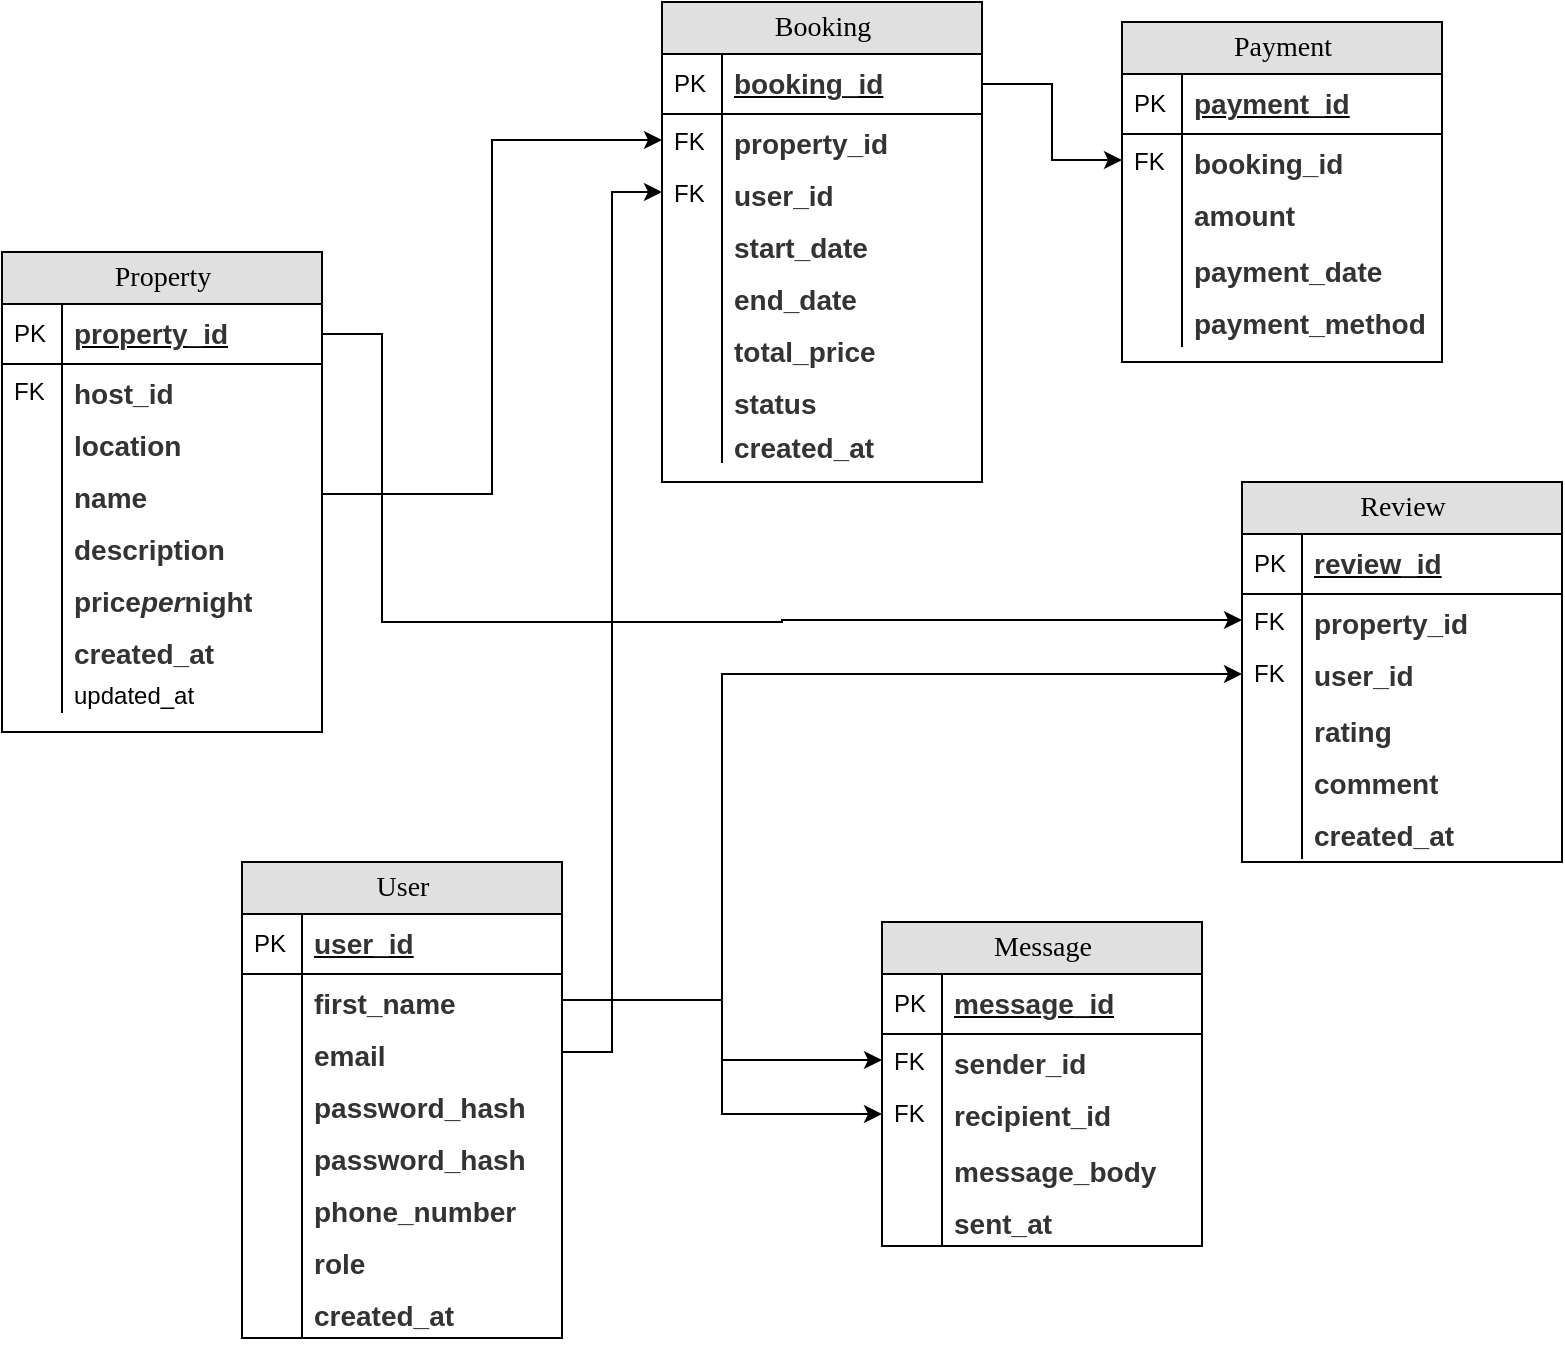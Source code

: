 <mxfile version="24.9.1">
  <diagram name="Page-1" id="e56a1550-8fbb-45ad-956c-1786394a9013">
    <mxGraphModel dx="1323" dy="743" grid="1" gridSize="10" guides="1" tooltips="1" connect="1" arrows="1" fold="1" page="1" pageScale="1" pageWidth="1100" pageHeight="850" background="none" math="0" shadow="0">
      <root>
        <mxCell id="0" />
        <mxCell id="1" parent="0" />
        <mxCell id="2e49270ec7c68f3f-19" value="Booking" style="swimlane;html=1;fontStyle=0;childLayout=stackLayout;horizontal=1;startSize=26;fillColor=#e0e0e0;horizontalStack=0;resizeParent=1;resizeLast=0;collapsible=1;marginBottom=0;swimlaneFillColor=#ffffff;align=center;rounded=0;shadow=0;comic=0;labelBackgroundColor=none;strokeWidth=1;fontFamily=Verdana;fontSize=14" parent="1" vertex="1">
          <mxGeometry x="370" y="60" width="160" height="240" as="geometry" />
        </mxCell>
        <mxCell id="2e49270ec7c68f3f-20" value="&lt;strong style=&quot;box-sizing: border-box; color: rgb(51, 51, 51); font-family: aktiv-grotesk, sans-serif; font-size: 14px; background-color: rgb(255, 255, 255);&quot;&gt;&lt;strong style=&quot;box-sizing: border-box;&quot;&gt;booking_id&lt;/strong&gt;&lt;/strong&gt;" style="shape=partialRectangle;top=0;left=0;right=0;bottom=1;html=1;align=left;verticalAlign=middle;fillColor=none;spacingLeft=34;spacingRight=4;whiteSpace=wrap;overflow=hidden;rotatable=0;points=[[0,0.5],[1,0.5]];portConstraint=eastwest;dropTarget=0;fontStyle=5;" parent="2e49270ec7c68f3f-19" vertex="1">
          <mxGeometry y="26" width="160" height="30" as="geometry" />
        </mxCell>
        <mxCell id="2e49270ec7c68f3f-21" value="PK" style="shape=partialRectangle;top=0;left=0;bottom=0;html=1;fillColor=none;align=left;verticalAlign=middle;spacingLeft=4;spacingRight=4;whiteSpace=wrap;overflow=hidden;rotatable=0;points=[];portConstraint=eastwest;part=1;" parent="2e49270ec7c68f3f-20" vertex="1" connectable="0">
          <mxGeometry width="30" height="30" as="geometry" />
        </mxCell>
        <mxCell id="2e49270ec7c68f3f-22" value="&lt;strong style=&quot;box-sizing: border-box; color: rgb(51, 51, 51); font-family: aktiv-grotesk, sans-serif; font-size: 14px; background-color: rgb(255, 255, 255);&quot;&gt;property_id&lt;/strong&gt;" style="shape=partialRectangle;top=0;left=0;right=0;bottom=0;html=1;align=left;verticalAlign=top;fillColor=none;spacingLeft=34;spacingRight=4;whiteSpace=wrap;overflow=hidden;rotatable=0;points=[[0,0.5],[1,0.5]];portConstraint=eastwest;dropTarget=0;" parent="2e49270ec7c68f3f-19" vertex="1">
          <mxGeometry y="56" width="160" height="26" as="geometry" />
        </mxCell>
        <mxCell id="2e49270ec7c68f3f-23" value="FK" style="shape=partialRectangle;top=0;left=0;bottom=0;html=1;fillColor=none;align=left;verticalAlign=top;spacingLeft=4;spacingRight=4;whiteSpace=wrap;overflow=hidden;rotatable=0;points=[];portConstraint=eastwest;part=1;" parent="2e49270ec7c68f3f-22" vertex="1" connectable="0">
          <mxGeometry width="30" height="26" as="geometry" />
        </mxCell>
        <mxCell id="PE3pDwN12HCGnhjZxR3--10" value="&lt;strong style=&quot;box-sizing: border-box; color: rgb(51, 51, 51); font-family: aktiv-grotesk, sans-serif; font-size: 14px; background-color: rgb(255, 255, 255);&quot;&gt;user_id&lt;/strong&gt;" style="shape=partialRectangle;top=0;left=0;right=0;bottom=0;html=1;align=left;verticalAlign=top;fillColor=none;spacingLeft=34;spacingRight=4;whiteSpace=wrap;overflow=hidden;rotatable=0;points=[[0,0.5],[1,0.5]];portConstraint=eastwest;dropTarget=0;" parent="2e49270ec7c68f3f-19" vertex="1">
          <mxGeometry y="82" width="160" height="26" as="geometry" />
        </mxCell>
        <mxCell id="PE3pDwN12HCGnhjZxR3--11" value="FK" style="shape=partialRectangle;top=0;left=0;bottom=0;html=1;fillColor=none;align=left;verticalAlign=top;spacingLeft=4;spacingRight=4;whiteSpace=wrap;overflow=hidden;rotatable=0;points=[];portConstraint=eastwest;part=1;" parent="PE3pDwN12HCGnhjZxR3--10" vertex="1" connectable="0">
          <mxGeometry width="30" height="26" as="geometry" />
        </mxCell>
        <mxCell id="2e49270ec7c68f3f-24" value="&lt;strong style=&quot;box-sizing: border-box; color: rgb(51, 51, 51); font-family: aktiv-grotesk, sans-serif; font-size: 14px; background-color: rgb(255, 255, 255);&quot;&gt;start_date&lt;/strong&gt;" style="shape=partialRectangle;top=0;left=0;right=0;bottom=0;html=1;align=left;verticalAlign=top;fillColor=none;spacingLeft=34;spacingRight=4;whiteSpace=wrap;overflow=hidden;rotatable=0;points=[[0,0.5],[1,0.5]];portConstraint=eastwest;dropTarget=0;" parent="2e49270ec7c68f3f-19" vertex="1">
          <mxGeometry y="108" width="160" height="26" as="geometry" />
        </mxCell>
        <mxCell id="2e49270ec7c68f3f-25" value="" style="shape=partialRectangle;top=0;left=0;bottom=0;html=1;fillColor=none;align=left;verticalAlign=top;spacingLeft=4;spacingRight=4;whiteSpace=wrap;overflow=hidden;rotatable=0;points=[];portConstraint=eastwest;part=1;" parent="2e49270ec7c68f3f-24" vertex="1" connectable="0">
          <mxGeometry width="30" height="26" as="geometry" />
        </mxCell>
        <mxCell id="2e49270ec7c68f3f-26" value="&lt;strong style=&quot;box-sizing: border-box; color: rgb(51, 51, 51); font-family: aktiv-grotesk, sans-serif; font-size: 14px; background-color: rgb(255, 255, 255);&quot;&gt;end_date&lt;/strong&gt;" style="shape=partialRectangle;top=0;left=0;right=0;bottom=0;html=1;align=left;verticalAlign=top;fillColor=none;spacingLeft=34;spacingRight=4;whiteSpace=wrap;overflow=hidden;rotatable=0;points=[[0,0.5],[1,0.5]];portConstraint=eastwest;dropTarget=0;" parent="2e49270ec7c68f3f-19" vertex="1">
          <mxGeometry y="134" width="160" height="26" as="geometry" />
        </mxCell>
        <mxCell id="2e49270ec7c68f3f-27" value="" style="shape=partialRectangle;top=0;left=0;bottom=0;html=1;fillColor=none;align=left;verticalAlign=top;spacingLeft=4;spacingRight=4;whiteSpace=wrap;overflow=hidden;rotatable=0;points=[];portConstraint=eastwest;part=1;" parent="2e49270ec7c68f3f-26" vertex="1" connectable="0">
          <mxGeometry width="30" height="26" as="geometry" />
        </mxCell>
        <mxCell id="PE3pDwN12HCGnhjZxR3--12" value="&lt;strong style=&quot;box-sizing: border-box; color: rgb(51, 51, 51); font-family: aktiv-grotesk, sans-serif; font-size: 14px; background-color: rgb(255, 255, 255);&quot;&gt;total_price&lt;/strong&gt;" style="shape=partialRectangle;top=0;left=0;right=0;bottom=0;html=1;align=left;verticalAlign=top;fillColor=none;spacingLeft=34;spacingRight=4;whiteSpace=wrap;overflow=hidden;rotatable=0;points=[[0,0.5],[1,0.5]];portConstraint=eastwest;dropTarget=0;" parent="2e49270ec7c68f3f-19" vertex="1">
          <mxGeometry y="160" width="160" height="26" as="geometry" />
        </mxCell>
        <mxCell id="PE3pDwN12HCGnhjZxR3--13" value="" style="shape=partialRectangle;top=0;left=0;bottom=0;html=1;fillColor=none;align=left;verticalAlign=top;spacingLeft=4;spacingRight=4;whiteSpace=wrap;overflow=hidden;rotatable=0;points=[];portConstraint=eastwest;part=1;" parent="PE3pDwN12HCGnhjZxR3--12" vertex="1" connectable="0">
          <mxGeometry width="30" height="26" as="geometry" />
        </mxCell>
        <mxCell id="PE3pDwN12HCGnhjZxR3--14" value="&lt;strong style=&quot;box-sizing: border-box; color: rgb(51, 51, 51); font-family: aktiv-grotesk, sans-serif; font-size: 14px; background-color: rgb(255, 255, 255);&quot;&gt;status&lt;/strong&gt;" style="shape=partialRectangle;top=0;left=0;right=0;bottom=0;html=1;align=left;verticalAlign=top;fillColor=none;spacingLeft=34;spacingRight=4;whiteSpace=wrap;overflow=hidden;rotatable=0;points=[[0,0.5],[1,0.5]];portConstraint=eastwest;dropTarget=0;" parent="2e49270ec7c68f3f-19" vertex="1">
          <mxGeometry y="186" width="160" height="22" as="geometry" />
        </mxCell>
        <mxCell id="PE3pDwN12HCGnhjZxR3--15" value="" style="shape=partialRectangle;top=0;left=0;bottom=0;html=1;fillColor=none;align=left;verticalAlign=top;spacingLeft=4;spacingRight=4;whiteSpace=wrap;overflow=hidden;rotatable=0;points=[];portConstraint=eastwest;part=1;" parent="PE3pDwN12HCGnhjZxR3--14" vertex="1" connectable="0">
          <mxGeometry width="30" height="22" as="geometry" />
        </mxCell>
        <mxCell id="PE3pDwN12HCGnhjZxR3--34" value="&lt;strong style=&quot;box-sizing: border-box; color: rgb(51, 51, 51); font-family: aktiv-grotesk, sans-serif; font-size: 14px; background-color: rgb(255, 255, 255);&quot;&gt;created_at&lt;/strong&gt;" style="shape=partialRectangle;top=0;left=0;right=0;bottom=0;html=1;align=left;verticalAlign=top;fillColor=none;spacingLeft=34;spacingRight=4;whiteSpace=wrap;overflow=hidden;rotatable=0;points=[[0,0.5],[1,0.5]];portConstraint=eastwest;dropTarget=0;" parent="2e49270ec7c68f3f-19" vertex="1">
          <mxGeometry y="208" width="160" height="22" as="geometry" />
        </mxCell>
        <mxCell id="PE3pDwN12HCGnhjZxR3--35" value="" style="shape=partialRectangle;top=0;left=0;bottom=0;html=1;fillColor=none;align=left;verticalAlign=top;spacingLeft=4;spacingRight=4;whiteSpace=wrap;overflow=hidden;rotatable=0;points=[];portConstraint=eastwest;part=1;" parent="PE3pDwN12HCGnhjZxR3--34" vertex="1" connectable="0">
          <mxGeometry width="30" height="22" as="geometry" />
        </mxCell>
        <mxCell id="2e49270ec7c68f3f-80" value="User" style="swimlane;html=1;fontStyle=0;childLayout=stackLayout;horizontal=1;startSize=26;fillColor=#e0e0e0;horizontalStack=0;resizeParent=1;resizeLast=0;collapsible=1;marginBottom=0;swimlaneFillColor=#ffffff;align=center;rounded=0;shadow=0;comic=0;labelBackgroundColor=none;strokeWidth=1;fontFamily=Verdana;fontSize=14" parent="1" vertex="1">
          <mxGeometry x="160" y="490" width="160" height="238" as="geometry" />
        </mxCell>
        <mxCell id="2e49270ec7c68f3f-81" value="&lt;strong style=&quot;box-sizing: border-box; color: rgb(51, 51, 51); font-family: aktiv-grotesk, sans-serif; font-size: 14px; background-color: rgb(255, 255, 255);&quot;&gt;user_id&lt;/strong&gt;" style="shape=partialRectangle;top=0;left=0;right=0;bottom=1;html=1;align=left;verticalAlign=middle;fillColor=none;spacingLeft=34;spacingRight=4;whiteSpace=wrap;overflow=hidden;rotatable=0;points=[[0,0.5],[1,0.5]];portConstraint=eastwest;dropTarget=0;fontStyle=5;" parent="2e49270ec7c68f3f-80" vertex="1">
          <mxGeometry y="26" width="160" height="30" as="geometry" />
        </mxCell>
        <mxCell id="2e49270ec7c68f3f-82" value="PK" style="shape=partialRectangle;top=0;left=0;bottom=0;html=1;fillColor=none;align=left;verticalAlign=middle;spacingLeft=4;spacingRight=4;whiteSpace=wrap;overflow=hidden;rotatable=0;points=[];portConstraint=eastwest;part=1;" parent="2e49270ec7c68f3f-81" vertex="1" connectable="0">
          <mxGeometry width="30" height="30" as="geometry" />
        </mxCell>
        <mxCell id="2e49270ec7c68f3f-83" value="&lt;strong style=&quot;box-sizing: border-box; color: rgb(51, 51, 51); font-family: aktiv-grotesk, sans-serif; font-size: 14px; background-color: rgb(255, 255, 255);&quot;&gt;first_name&lt;/strong&gt;" style="shape=partialRectangle;top=0;left=0;right=0;bottom=0;html=1;align=left;verticalAlign=top;fillColor=none;spacingLeft=34;spacingRight=4;whiteSpace=wrap;overflow=hidden;rotatable=0;points=[[0,0.5],[1,0.5]];portConstraint=eastwest;dropTarget=0;" parent="2e49270ec7c68f3f-80" vertex="1">
          <mxGeometry y="56" width="160" height="26" as="geometry" />
        </mxCell>
        <mxCell id="2e49270ec7c68f3f-84" value="" style="shape=partialRectangle;top=0;left=0;bottom=0;html=1;fillColor=none;align=left;verticalAlign=top;spacingLeft=4;spacingRight=4;whiteSpace=wrap;overflow=hidden;rotatable=0;points=[];portConstraint=eastwest;part=1;" parent="2e49270ec7c68f3f-83" vertex="1" connectable="0">
          <mxGeometry width="30" height="26" as="geometry" />
        </mxCell>
        <mxCell id="2e49270ec7c68f3f-85" value="&lt;strong style=&quot;box-sizing: border-box; color: rgb(51, 51, 51); font-family: aktiv-grotesk, sans-serif; font-size: 14px; background-color: rgb(255, 255, 255);&quot;&gt;email&lt;/strong&gt;" style="shape=partialRectangle;top=0;left=0;right=0;bottom=0;html=1;align=left;verticalAlign=top;fillColor=none;spacingLeft=34;spacingRight=4;whiteSpace=wrap;overflow=hidden;rotatable=0;points=[[0,0.5],[1,0.5]];portConstraint=eastwest;dropTarget=0;" parent="2e49270ec7c68f3f-80" vertex="1">
          <mxGeometry y="82" width="160" height="26" as="geometry" />
        </mxCell>
        <mxCell id="2e49270ec7c68f3f-86" value="" style="shape=partialRectangle;top=0;left=0;bottom=0;html=1;fillColor=none;align=left;verticalAlign=top;spacingLeft=4;spacingRight=4;whiteSpace=wrap;overflow=hidden;rotatable=0;points=[];portConstraint=eastwest;part=1;" parent="2e49270ec7c68f3f-85" vertex="1" connectable="0">
          <mxGeometry width="30" height="26" as="geometry" />
        </mxCell>
        <mxCell id="2e49270ec7c68f3f-87" value="&lt;strong style=&quot;box-sizing: border-box; color: rgb(51, 51, 51); font-family: aktiv-grotesk, sans-serif; font-size: 14px; background-color: rgb(255, 255, 255);&quot;&gt;password_hash&lt;/strong&gt;" style="shape=partialRectangle;top=0;left=0;right=0;bottom=0;html=1;align=left;verticalAlign=top;fillColor=none;spacingLeft=34;spacingRight=4;whiteSpace=wrap;overflow=hidden;rotatable=0;points=[[0,0.5],[1,0.5]];portConstraint=eastwest;dropTarget=0;" parent="2e49270ec7c68f3f-80" vertex="1">
          <mxGeometry y="108" width="160" height="26" as="geometry" />
        </mxCell>
        <mxCell id="2e49270ec7c68f3f-88" value="" style="shape=partialRectangle;top=0;left=0;bottom=0;html=1;fillColor=none;align=left;verticalAlign=top;spacingLeft=4;spacingRight=4;whiteSpace=wrap;overflow=hidden;rotatable=0;points=[];portConstraint=eastwest;part=1;" parent="2e49270ec7c68f3f-87" vertex="1" connectable="0">
          <mxGeometry width="30" height="26" as="geometry" />
        </mxCell>
        <mxCell id="PE3pDwN12HCGnhjZxR3--2" value="&lt;strong style=&quot;box-sizing: border-box; color: rgb(51, 51, 51); font-family: aktiv-grotesk, sans-serif; font-size: 14px; background-color: rgb(255, 255, 255);&quot;&gt;password_hash&lt;/strong&gt;" style="shape=partialRectangle;top=0;left=0;right=0;bottom=0;html=1;align=left;verticalAlign=top;fillColor=none;spacingLeft=34;spacingRight=4;whiteSpace=wrap;overflow=hidden;rotatable=0;points=[[0,0.5],[1,0.5]];portConstraint=eastwest;dropTarget=0;" parent="2e49270ec7c68f3f-80" vertex="1">
          <mxGeometry y="134" width="160" height="26" as="geometry" />
        </mxCell>
        <mxCell id="PE3pDwN12HCGnhjZxR3--3" value="" style="shape=partialRectangle;top=0;left=0;bottom=0;html=1;fillColor=none;align=left;verticalAlign=top;spacingLeft=4;spacingRight=4;whiteSpace=wrap;overflow=hidden;rotatable=0;points=[];portConstraint=eastwest;part=1;" parent="PE3pDwN12HCGnhjZxR3--2" vertex="1" connectable="0">
          <mxGeometry width="30" height="26" as="geometry" />
        </mxCell>
        <mxCell id="PE3pDwN12HCGnhjZxR3--4" value="&lt;strong style=&quot;box-sizing: border-box; color: rgb(51, 51, 51); font-family: aktiv-grotesk, sans-serif; font-size: 14px; background-color: rgb(255, 255, 255);&quot;&gt;phone_number&lt;/strong&gt;" style="shape=partialRectangle;top=0;left=0;right=0;bottom=0;html=1;align=left;verticalAlign=top;fillColor=none;spacingLeft=34;spacingRight=4;whiteSpace=wrap;overflow=hidden;rotatable=0;points=[[0,0.5],[1,0.5]];portConstraint=eastwest;dropTarget=0;" parent="2e49270ec7c68f3f-80" vertex="1">
          <mxGeometry y="160" width="160" height="26" as="geometry" />
        </mxCell>
        <mxCell id="PE3pDwN12HCGnhjZxR3--5" value="" style="shape=partialRectangle;top=0;left=0;bottom=0;html=1;fillColor=none;align=left;verticalAlign=top;spacingLeft=4;spacingRight=4;whiteSpace=wrap;overflow=hidden;rotatable=0;points=[];portConstraint=eastwest;part=1;" parent="PE3pDwN12HCGnhjZxR3--4" vertex="1" connectable="0">
          <mxGeometry width="30" height="26" as="geometry" />
        </mxCell>
        <mxCell id="PE3pDwN12HCGnhjZxR3--6" value="&lt;strong style=&quot;box-sizing: border-box; color: rgb(51, 51, 51); font-family: aktiv-grotesk, sans-serif; font-size: 14px; background-color: rgb(255, 255, 255);&quot;&gt;role&lt;/strong&gt;" style="shape=partialRectangle;top=0;left=0;right=0;bottom=0;html=1;align=left;verticalAlign=top;fillColor=none;spacingLeft=34;spacingRight=4;whiteSpace=wrap;overflow=hidden;rotatable=0;points=[[0,0.5],[1,0.5]];portConstraint=eastwest;dropTarget=0;" parent="2e49270ec7c68f3f-80" vertex="1">
          <mxGeometry y="186" width="160" height="26" as="geometry" />
        </mxCell>
        <mxCell id="PE3pDwN12HCGnhjZxR3--7" value="" style="shape=partialRectangle;top=0;left=0;bottom=0;html=1;fillColor=none;align=left;verticalAlign=top;spacingLeft=4;spacingRight=4;whiteSpace=wrap;overflow=hidden;rotatable=0;points=[];portConstraint=eastwest;part=1;" parent="PE3pDwN12HCGnhjZxR3--6" vertex="1" connectable="0">
          <mxGeometry width="30" height="26" as="geometry" />
        </mxCell>
        <mxCell id="PE3pDwN12HCGnhjZxR3--8" value="&lt;strong style=&quot;box-sizing: border-box; color: rgb(51, 51, 51); font-family: aktiv-grotesk, sans-serif; font-size: 14px; background-color: rgb(255, 255, 255);&quot;&gt;created_at&lt;/strong&gt;" style="shape=partialRectangle;top=0;left=0;right=0;bottom=0;html=1;align=left;verticalAlign=top;fillColor=none;spacingLeft=34;spacingRight=4;whiteSpace=wrap;overflow=hidden;rotatable=0;points=[[0,0.5],[1,0.5]];portConstraint=eastwest;dropTarget=0;" parent="2e49270ec7c68f3f-80" vertex="1">
          <mxGeometry y="212" width="160" height="26" as="geometry" />
        </mxCell>
        <mxCell id="PE3pDwN12HCGnhjZxR3--9" value="" style="shape=partialRectangle;top=0;left=0;bottom=0;html=1;fillColor=none;align=left;verticalAlign=top;spacingLeft=4;spacingRight=4;whiteSpace=wrap;overflow=hidden;rotatable=0;points=[];portConstraint=eastwest;part=1;" parent="PE3pDwN12HCGnhjZxR3--8" vertex="1" connectable="0">
          <mxGeometry width="30" height="26" as="geometry" />
        </mxCell>
        <mxCell id="pDuJf-735bf6B6NHR3U2-1" value="Property" style="swimlane;html=1;fontStyle=0;childLayout=stackLayout;horizontal=1;startSize=26;fillColor=#e0e0e0;horizontalStack=0;resizeParent=1;resizeLast=0;collapsible=1;marginBottom=0;swimlaneFillColor=#ffffff;align=center;rounded=0;shadow=0;comic=0;labelBackgroundColor=none;strokeWidth=1;fontFamily=Verdana;fontSize=14" vertex="1" parent="1">
          <mxGeometry x="40" y="185" width="160" height="240" as="geometry" />
        </mxCell>
        <mxCell id="pDuJf-735bf6B6NHR3U2-2" value="&lt;strong style=&quot;box-sizing: border-box; color: rgb(51, 51, 51); font-family: aktiv-grotesk, sans-serif; font-size: 14px; background-color: rgb(255, 255, 255);&quot;&gt;property_id&lt;/strong&gt;" style="shape=partialRectangle;top=0;left=0;right=0;bottom=1;html=1;align=left;verticalAlign=middle;fillColor=none;spacingLeft=34;spacingRight=4;whiteSpace=wrap;overflow=hidden;rotatable=0;points=[[0,0.5],[1,0.5]];portConstraint=eastwest;dropTarget=0;fontStyle=5;" vertex="1" parent="pDuJf-735bf6B6NHR3U2-1">
          <mxGeometry y="26" width="160" height="30" as="geometry" />
        </mxCell>
        <mxCell id="pDuJf-735bf6B6NHR3U2-3" value="PK" style="shape=partialRectangle;top=0;left=0;bottom=0;html=1;fillColor=none;align=left;verticalAlign=middle;spacingLeft=4;spacingRight=4;whiteSpace=wrap;overflow=hidden;rotatable=0;points=[];portConstraint=eastwest;part=1;" vertex="1" connectable="0" parent="pDuJf-735bf6B6NHR3U2-2">
          <mxGeometry width="30" height="30" as="geometry" />
        </mxCell>
        <mxCell id="pDuJf-735bf6B6NHR3U2-4" value="&lt;strong style=&quot;box-sizing: border-box; color: rgb(51, 51, 51); font-family: aktiv-grotesk, sans-serif; font-size: 14px; background-color: rgb(255, 255, 255);&quot;&gt;host_id&lt;/strong&gt;" style="shape=partialRectangle;top=0;left=0;right=0;bottom=0;html=1;align=left;verticalAlign=top;fillColor=none;spacingLeft=34;spacingRight=4;whiteSpace=wrap;overflow=hidden;rotatable=0;points=[[0,0.5],[1,0.5]];portConstraint=eastwest;dropTarget=0;" vertex="1" parent="pDuJf-735bf6B6NHR3U2-1">
          <mxGeometry y="56" width="160" height="26" as="geometry" />
        </mxCell>
        <mxCell id="pDuJf-735bf6B6NHR3U2-5" value="FK" style="shape=partialRectangle;top=0;left=0;bottom=0;html=1;fillColor=none;align=left;verticalAlign=top;spacingLeft=4;spacingRight=4;whiteSpace=wrap;overflow=hidden;rotatable=0;points=[];portConstraint=eastwest;part=1;" vertex="1" connectable="0" parent="pDuJf-735bf6B6NHR3U2-4">
          <mxGeometry width="30" height="26" as="geometry" />
        </mxCell>
        <mxCell id="pDuJf-735bf6B6NHR3U2-6" value="&lt;strong style=&quot;box-sizing: border-box; color: rgb(51, 51, 51); font-family: aktiv-grotesk, sans-serif; font-size: 14px; background-color: rgb(255, 255, 255);&quot;&gt;location&lt;/strong&gt;" style="shape=partialRectangle;top=0;left=0;right=0;bottom=0;html=1;align=left;verticalAlign=top;fillColor=none;spacingLeft=34;spacingRight=4;whiteSpace=wrap;overflow=hidden;rotatable=0;points=[[0,0.5],[1,0.5]];portConstraint=eastwest;dropTarget=0;" vertex="1" parent="pDuJf-735bf6B6NHR3U2-1">
          <mxGeometry y="82" width="160" height="26" as="geometry" />
        </mxCell>
        <mxCell id="pDuJf-735bf6B6NHR3U2-7" value="" style="shape=partialRectangle;top=0;left=0;bottom=0;html=1;fillColor=none;align=left;verticalAlign=top;spacingLeft=4;spacingRight=4;whiteSpace=wrap;overflow=hidden;rotatable=0;points=[];portConstraint=eastwest;part=1;" vertex="1" connectable="0" parent="pDuJf-735bf6B6NHR3U2-6">
          <mxGeometry width="30" height="26" as="geometry" />
        </mxCell>
        <mxCell id="pDuJf-735bf6B6NHR3U2-8" value="&lt;strong style=&quot;box-sizing: border-box; color: rgb(51, 51, 51); font-family: aktiv-grotesk, sans-serif; font-size: 14px; background-color: rgb(255, 255, 255);&quot;&gt;name&lt;/strong&gt;" style="shape=partialRectangle;top=0;left=0;right=0;bottom=0;html=1;align=left;verticalAlign=top;fillColor=none;spacingLeft=34;spacingRight=4;whiteSpace=wrap;overflow=hidden;rotatable=0;points=[[0,0.5],[1,0.5]];portConstraint=eastwest;dropTarget=0;" vertex="1" parent="pDuJf-735bf6B6NHR3U2-1">
          <mxGeometry y="108" width="160" height="26" as="geometry" />
        </mxCell>
        <mxCell id="pDuJf-735bf6B6NHR3U2-9" value="" style="shape=partialRectangle;top=0;left=0;bottom=0;html=1;fillColor=none;align=left;verticalAlign=top;spacingLeft=4;spacingRight=4;whiteSpace=wrap;overflow=hidden;rotatable=0;points=[];portConstraint=eastwest;part=1;" vertex="1" connectable="0" parent="pDuJf-735bf6B6NHR3U2-8">
          <mxGeometry width="30" height="26" as="geometry" />
        </mxCell>
        <mxCell id="pDuJf-735bf6B6NHR3U2-10" value="&lt;strong style=&quot;box-sizing: border-box; color: rgb(51, 51, 51); font-family: aktiv-grotesk, sans-serif; font-size: 14px; background-color: rgb(255, 255, 255);&quot;&gt;description&lt;/strong&gt;" style="shape=partialRectangle;top=0;left=0;right=0;bottom=0;html=1;align=left;verticalAlign=top;fillColor=none;spacingLeft=34;spacingRight=4;whiteSpace=wrap;overflow=hidden;rotatable=0;points=[[0,0.5],[1,0.5]];portConstraint=eastwest;dropTarget=0;" vertex="1" parent="pDuJf-735bf6B6NHR3U2-1">
          <mxGeometry y="134" width="160" height="26" as="geometry" />
        </mxCell>
        <mxCell id="pDuJf-735bf6B6NHR3U2-11" value="" style="shape=partialRectangle;top=0;left=0;bottom=0;html=1;fillColor=none;align=left;verticalAlign=top;spacingLeft=4;spacingRight=4;whiteSpace=wrap;overflow=hidden;rotatable=0;points=[];portConstraint=eastwest;part=1;" vertex="1" connectable="0" parent="pDuJf-735bf6B6NHR3U2-10">
          <mxGeometry width="30" height="26" as="geometry" />
        </mxCell>
        <mxCell id="pDuJf-735bf6B6NHR3U2-12" value="&lt;strong style=&quot;box-sizing: border-box; color: rgb(51, 51, 51); font-family: aktiv-grotesk, sans-serif; font-size: 14px; background-color: rgb(255, 255, 255);&quot;&gt;price&lt;em style=&quot;box-sizing: border-box;&quot;&gt;per&lt;/em&gt;night&lt;/strong&gt;" style="shape=partialRectangle;top=0;left=0;right=0;bottom=0;html=1;align=left;verticalAlign=top;fillColor=none;spacingLeft=34;spacingRight=4;whiteSpace=wrap;overflow=hidden;rotatable=0;points=[[0,0.5],[1,0.5]];portConstraint=eastwest;dropTarget=0;" vertex="1" parent="pDuJf-735bf6B6NHR3U2-1">
          <mxGeometry y="160" width="160" height="26" as="geometry" />
        </mxCell>
        <mxCell id="pDuJf-735bf6B6NHR3U2-13" value="" style="shape=partialRectangle;top=0;left=0;bottom=0;html=1;fillColor=none;align=left;verticalAlign=top;spacingLeft=4;spacingRight=4;whiteSpace=wrap;overflow=hidden;rotatable=0;points=[];portConstraint=eastwest;part=1;" vertex="1" connectable="0" parent="pDuJf-735bf6B6NHR3U2-12">
          <mxGeometry width="30" height="26" as="geometry" />
        </mxCell>
        <mxCell id="pDuJf-735bf6B6NHR3U2-14" value="&lt;strong style=&quot;box-sizing: border-box; color: rgb(51, 51, 51); font-family: aktiv-grotesk, sans-serif; font-size: 14px; background-color: rgb(255, 255, 255);&quot;&gt;created_at&lt;/strong&gt;" style="shape=partialRectangle;top=0;left=0;right=0;bottom=0;html=1;align=left;verticalAlign=top;fillColor=none;spacingLeft=34;spacingRight=4;whiteSpace=wrap;overflow=hidden;rotatable=0;points=[[0,0.5],[1,0.5]];portConstraint=eastwest;dropTarget=0;" vertex="1" parent="pDuJf-735bf6B6NHR3U2-1">
          <mxGeometry y="186" width="160" height="22" as="geometry" />
        </mxCell>
        <mxCell id="pDuJf-735bf6B6NHR3U2-15" value="" style="shape=partialRectangle;top=0;left=0;bottom=0;html=1;fillColor=none;align=left;verticalAlign=top;spacingLeft=4;spacingRight=4;whiteSpace=wrap;overflow=hidden;rotatable=0;points=[];portConstraint=eastwest;part=1;" vertex="1" connectable="0" parent="pDuJf-735bf6B6NHR3U2-14">
          <mxGeometry width="30" height="22" as="geometry" />
        </mxCell>
        <mxCell id="pDuJf-735bf6B6NHR3U2-16" value="&lt;span style=&quot;text-wrap-mode: nowrap;&quot;&gt;updated_at&lt;/span&gt;" style="shape=partialRectangle;top=0;left=0;right=0;bottom=0;html=1;align=left;verticalAlign=top;fillColor=none;spacingLeft=34;spacingRight=4;whiteSpace=wrap;overflow=hidden;rotatable=0;points=[[0,0.5],[1,0.5]];portConstraint=eastwest;dropTarget=0;" vertex="1" parent="pDuJf-735bf6B6NHR3U2-1">
          <mxGeometry y="208" width="160" height="22" as="geometry" />
        </mxCell>
        <mxCell id="pDuJf-735bf6B6NHR3U2-17" value="" style="shape=partialRectangle;top=0;left=0;bottom=0;html=1;fillColor=none;align=left;verticalAlign=top;spacingLeft=4;spacingRight=4;whiteSpace=wrap;overflow=hidden;rotatable=0;points=[];portConstraint=eastwest;part=1;" vertex="1" connectable="0" parent="pDuJf-735bf6B6NHR3U2-16">
          <mxGeometry width="30" height="22" as="geometry" />
        </mxCell>
        <mxCell id="pDuJf-735bf6B6NHR3U2-18" value="Payment" style="swimlane;html=1;fontStyle=0;childLayout=stackLayout;horizontal=1;startSize=26;fillColor=#e0e0e0;horizontalStack=0;resizeParent=1;resizeLast=0;collapsible=1;marginBottom=0;swimlaneFillColor=#ffffff;align=center;rounded=0;shadow=0;comic=0;labelBackgroundColor=none;strokeWidth=1;fontFamily=Verdana;fontSize=14" vertex="1" parent="1">
          <mxGeometry x="600" y="70" width="160" height="170" as="geometry" />
        </mxCell>
        <mxCell id="pDuJf-735bf6B6NHR3U2-19" value="&lt;strong style=&quot;box-sizing: border-box; color: rgb(51, 51, 51); font-family: aktiv-grotesk, sans-serif; font-size: 14px; background-color: rgb(255, 255, 255);&quot;&gt;payment_id&lt;/strong&gt;" style="shape=partialRectangle;top=0;left=0;right=0;bottom=1;html=1;align=left;verticalAlign=middle;fillColor=none;spacingLeft=34;spacingRight=4;whiteSpace=wrap;overflow=hidden;rotatable=0;points=[[0,0.5],[1,0.5]];portConstraint=eastwest;dropTarget=0;fontStyle=5;" vertex="1" parent="pDuJf-735bf6B6NHR3U2-18">
          <mxGeometry y="26" width="160" height="30" as="geometry" />
        </mxCell>
        <mxCell id="pDuJf-735bf6B6NHR3U2-20" value="PK" style="shape=partialRectangle;top=0;left=0;bottom=0;html=1;fillColor=none;align=left;verticalAlign=middle;spacingLeft=4;spacingRight=4;whiteSpace=wrap;overflow=hidden;rotatable=0;points=[];portConstraint=eastwest;part=1;" vertex="1" connectable="0" parent="pDuJf-735bf6B6NHR3U2-19">
          <mxGeometry width="30" height="30" as="geometry" />
        </mxCell>
        <mxCell id="pDuJf-735bf6B6NHR3U2-21" value="&lt;strong style=&quot;box-sizing: border-box; color: rgb(51, 51, 51); font-family: aktiv-grotesk, sans-serif; font-size: 14px; background-color: rgb(255, 255, 255);&quot;&gt;&lt;strong style=&quot;box-sizing: border-box;&quot;&gt;booking_id&lt;/strong&gt;&lt;/strong&gt;" style="shape=partialRectangle;top=0;left=0;right=0;bottom=0;html=1;align=left;verticalAlign=top;fillColor=none;spacingLeft=34;spacingRight=4;whiteSpace=wrap;overflow=hidden;rotatable=0;points=[[0,0.5],[1,0.5]];portConstraint=eastwest;dropTarget=0;" vertex="1" parent="pDuJf-735bf6B6NHR3U2-18">
          <mxGeometry y="56" width="160" height="26" as="geometry" />
        </mxCell>
        <mxCell id="pDuJf-735bf6B6NHR3U2-22" value="FK" style="shape=partialRectangle;top=0;left=0;bottom=0;html=1;fillColor=none;align=left;verticalAlign=top;spacingLeft=4;spacingRight=4;whiteSpace=wrap;overflow=hidden;rotatable=0;points=[];portConstraint=eastwest;part=1;" vertex="1" connectable="0" parent="pDuJf-735bf6B6NHR3U2-21">
          <mxGeometry width="30" height="26" as="geometry" />
        </mxCell>
        <mxCell id="pDuJf-735bf6B6NHR3U2-23" value="&lt;strong style=&quot;box-sizing: border-box; color: rgb(51, 51, 51); font-family: aktiv-grotesk, sans-serif; font-size: 14px; background-color: rgb(255, 255, 255);&quot;&gt;amount&lt;/strong&gt;" style="shape=partialRectangle;top=0;left=0;right=0;bottom=0;html=1;align=left;verticalAlign=top;fillColor=none;spacingLeft=34;spacingRight=4;whiteSpace=wrap;overflow=hidden;rotatable=0;points=[[0,0.5],[1,0.5]];portConstraint=eastwest;dropTarget=0;" vertex="1" parent="pDuJf-735bf6B6NHR3U2-18">
          <mxGeometry y="82" width="160" height="28" as="geometry" />
        </mxCell>
        <mxCell id="pDuJf-735bf6B6NHR3U2-24" value="" style="shape=partialRectangle;top=0;left=0;bottom=0;html=1;fillColor=none;align=left;verticalAlign=top;spacingLeft=4;spacingRight=4;whiteSpace=wrap;overflow=hidden;rotatable=0;points=[];portConstraint=eastwest;part=1;" vertex="1" connectable="0" parent="pDuJf-735bf6B6NHR3U2-23">
          <mxGeometry width="30" height="28" as="geometry" />
        </mxCell>
        <mxCell id="pDuJf-735bf6B6NHR3U2-25" value="&lt;strong style=&quot;box-sizing: border-box; color: rgb(51, 51, 51); font-family: aktiv-grotesk, sans-serif; font-size: 14px; background-color: rgb(255, 255, 255);&quot;&gt;payment_date&lt;/strong&gt;" style="shape=partialRectangle;top=0;left=0;right=0;bottom=0;html=1;align=left;verticalAlign=top;fillColor=none;spacingLeft=34;spacingRight=4;whiteSpace=wrap;overflow=hidden;rotatable=0;points=[[0,0.5],[1,0.5]];portConstraint=eastwest;dropTarget=0;" vertex="1" parent="pDuJf-735bf6B6NHR3U2-18">
          <mxGeometry y="110" width="160" height="26" as="geometry" />
        </mxCell>
        <mxCell id="pDuJf-735bf6B6NHR3U2-26" value="" style="shape=partialRectangle;top=0;left=0;bottom=0;html=1;fillColor=none;align=left;verticalAlign=top;spacingLeft=4;spacingRight=4;whiteSpace=wrap;overflow=hidden;rotatable=0;points=[];portConstraint=eastwest;part=1;" vertex="1" connectable="0" parent="pDuJf-735bf6B6NHR3U2-25">
          <mxGeometry width="30" height="26" as="geometry" />
        </mxCell>
        <mxCell id="pDuJf-735bf6B6NHR3U2-27" value="&lt;strong style=&quot;box-sizing: border-box; color: rgb(51, 51, 51); font-family: aktiv-grotesk, sans-serif; font-size: 14px; background-color: rgb(255, 255, 255);&quot;&gt;payment_method&lt;/strong&gt;" style="shape=partialRectangle;top=0;left=0;right=0;bottom=0;html=1;align=left;verticalAlign=top;fillColor=none;spacingLeft=34;spacingRight=4;whiteSpace=wrap;overflow=hidden;rotatable=0;points=[[0,0.5],[1,0.5]];portConstraint=eastwest;dropTarget=0;" vertex="1" parent="pDuJf-735bf6B6NHR3U2-18">
          <mxGeometry y="136" width="160" height="26" as="geometry" />
        </mxCell>
        <mxCell id="pDuJf-735bf6B6NHR3U2-28" value="" style="shape=partialRectangle;top=0;left=0;bottom=0;html=1;fillColor=none;align=left;verticalAlign=top;spacingLeft=4;spacingRight=4;whiteSpace=wrap;overflow=hidden;rotatable=0;points=[];portConstraint=eastwest;part=1;" vertex="1" connectable="0" parent="pDuJf-735bf6B6NHR3U2-27">
          <mxGeometry width="30" height="26" as="geometry" />
        </mxCell>
        <mxCell id="pDuJf-735bf6B6NHR3U2-35" value="Review" style="swimlane;html=1;fontStyle=0;childLayout=stackLayout;horizontal=1;startSize=26;fillColor=#e0e0e0;horizontalStack=0;resizeParent=1;resizeLast=0;collapsible=1;marginBottom=0;swimlaneFillColor=#ffffff;align=center;rounded=0;shadow=0;comic=0;labelBackgroundColor=none;strokeWidth=1;fontFamily=Verdana;fontSize=14" vertex="1" parent="1">
          <mxGeometry x="660" y="300" width="160" height="190" as="geometry" />
        </mxCell>
        <mxCell id="pDuJf-735bf6B6NHR3U2-36" value="&lt;strong style=&quot;box-sizing: border-box; color: rgb(51, 51, 51); font-family: aktiv-grotesk, sans-serif; font-size: 14px; background-color: rgb(255, 255, 255);&quot;&gt;review_id&lt;/strong&gt;" style="shape=partialRectangle;top=0;left=0;right=0;bottom=1;html=1;align=left;verticalAlign=middle;fillColor=none;spacingLeft=34;spacingRight=4;whiteSpace=wrap;overflow=hidden;rotatable=0;points=[[0,0.5],[1,0.5]];portConstraint=eastwest;dropTarget=0;fontStyle=5;" vertex="1" parent="pDuJf-735bf6B6NHR3U2-35">
          <mxGeometry y="26" width="160" height="30" as="geometry" />
        </mxCell>
        <mxCell id="pDuJf-735bf6B6NHR3U2-37" value="PK" style="shape=partialRectangle;top=0;left=0;bottom=0;html=1;fillColor=none;align=left;verticalAlign=middle;spacingLeft=4;spacingRight=4;whiteSpace=wrap;overflow=hidden;rotatable=0;points=[];portConstraint=eastwest;part=1;" vertex="1" connectable="0" parent="pDuJf-735bf6B6NHR3U2-36">
          <mxGeometry width="30" height="30" as="geometry" />
        </mxCell>
        <mxCell id="pDuJf-735bf6B6NHR3U2-38" value="&lt;strong style=&quot;box-sizing: border-box; color: rgb(51, 51, 51); font-family: aktiv-grotesk, sans-serif; font-size: 14px; background-color: rgb(255, 255, 255);&quot;&gt;property_id&lt;/strong&gt;" style="shape=partialRectangle;top=0;left=0;right=0;bottom=0;html=1;align=left;verticalAlign=top;fillColor=none;spacingLeft=34;spacingRight=4;whiteSpace=wrap;overflow=hidden;rotatable=0;points=[[0,0.5],[1,0.5]];portConstraint=eastwest;dropTarget=0;" vertex="1" parent="pDuJf-735bf6B6NHR3U2-35">
          <mxGeometry y="56" width="160" height="26" as="geometry" />
        </mxCell>
        <mxCell id="pDuJf-735bf6B6NHR3U2-39" value="FK" style="shape=partialRectangle;top=0;left=0;bottom=0;html=1;fillColor=none;align=left;verticalAlign=top;spacingLeft=4;spacingRight=4;whiteSpace=wrap;overflow=hidden;rotatable=0;points=[];portConstraint=eastwest;part=1;" vertex="1" connectable="0" parent="pDuJf-735bf6B6NHR3U2-38">
          <mxGeometry width="30" height="26" as="geometry" />
        </mxCell>
        <mxCell id="pDuJf-735bf6B6NHR3U2-40" value="&lt;strong style=&quot;box-sizing: border-box; color: rgb(51, 51, 51); font-family: aktiv-grotesk, sans-serif; font-size: 14px; background-color: rgb(255, 255, 255);&quot;&gt;user_id&lt;/strong&gt;" style="shape=partialRectangle;top=0;left=0;right=0;bottom=0;html=1;align=left;verticalAlign=top;fillColor=none;spacingLeft=34;spacingRight=4;whiteSpace=wrap;overflow=hidden;rotatable=0;points=[[0,0.5],[1,0.5]];portConstraint=eastwest;dropTarget=0;" vertex="1" parent="pDuJf-735bf6B6NHR3U2-35">
          <mxGeometry y="82" width="160" height="28" as="geometry" />
        </mxCell>
        <mxCell id="pDuJf-735bf6B6NHR3U2-41" value="FK" style="shape=partialRectangle;top=0;left=0;bottom=0;html=1;fillColor=none;align=left;verticalAlign=top;spacingLeft=4;spacingRight=4;whiteSpace=wrap;overflow=hidden;rotatable=0;points=[];portConstraint=eastwest;part=1;" vertex="1" connectable="0" parent="pDuJf-735bf6B6NHR3U2-40">
          <mxGeometry width="30" height="28" as="geometry" />
        </mxCell>
        <mxCell id="pDuJf-735bf6B6NHR3U2-42" value="&lt;strong style=&quot;box-sizing: border-box; color: rgb(51, 51, 51); font-family: aktiv-grotesk, sans-serif; font-size: 14px; background-color: rgb(255, 255, 255);&quot;&gt;rating&lt;/strong&gt;" style="shape=partialRectangle;top=0;left=0;right=0;bottom=0;html=1;align=left;verticalAlign=top;fillColor=none;spacingLeft=34;spacingRight=4;whiteSpace=wrap;overflow=hidden;rotatable=0;points=[[0,0.5],[1,0.5]];portConstraint=eastwest;dropTarget=0;" vertex="1" parent="pDuJf-735bf6B6NHR3U2-35">
          <mxGeometry y="110" width="160" height="26" as="geometry" />
        </mxCell>
        <mxCell id="pDuJf-735bf6B6NHR3U2-43" value="" style="shape=partialRectangle;top=0;left=0;bottom=0;html=1;fillColor=none;align=left;verticalAlign=top;spacingLeft=4;spacingRight=4;whiteSpace=wrap;overflow=hidden;rotatable=0;points=[];portConstraint=eastwest;part=1;" vertex="1" connectable="0" parent="pDuJf-735bf6B6NHR3U2-42">
          <mxGeometry width="30" height="26" as="geometry" />
        </mxCell>
        <mxCell id="pDuJf-735bf6B6NHR3U2-44" value="&lt;strong style=&quot;box-sizing: border-box; color: rgb(51, 51, 51); font-family: aktiv-grotesk, sans-serif; font-size: 14px; background-color: rgb(255, 255, 255);&quot;&gt;comment&lt;/strong&gt;" style="shape=partialRectangle;top=0;left=0;right=0;bottom=0;html=1;align=left;verticalAlign=top;fillColor=none;spacingLeft=34;spacingRight=4;whiteSpace=wrap;overflow=hidden;rotatable=0;points=[[0,0.5],[1,0.5]];portConstraint=eastwest;dropTarget=0;" vertex="1" parent="pDuJf-735bf6B6NHR3U2-35">
          <mxGeometry y="136" width="160" height="26" as="geometry" />
        </mxCell>
        <mxCell id="pDuJf-735bf6B6NHR3U2-45" value="" style="shape=partialRectangle;top=0;left=0;bottom=0;html=1;fillColor=none;align=left;verticalAlign=top;spacingLeft=4;spacingRight=4;whiteSpace=wrap;overflow=hidden;rotatable=0;points=[];portConstraint=eastwest;part=1;" vertex="1" connectable="0" parent="pDuJf-735bf6B6NHR3U2-44">
          <mxGeometry width="30" height="26" as="geometry" />
        </mxCell>
        <mxCell id="pDuJf-735bf6B6NHR3U2-46" value="&lt;strong style=&quot;box-sizing: border-box; color: rgb(51, 51, 51); font-family: aktiv-grotesk, sans-serif; font-size: 14px; background-color: rgb(255, 255, 255);&quot;&gt;created_at&lt;/strong&gt;" style="shape=partialRectangle;top=0;left=0;right=0;bottom=0;html=1;align=left;verticalAlign=top;fillColor=none;spacingLeft=34;spacingRight=4;whiteSpace=wrap;overflow=hidden;rotatable=0;points=[[0,0.5],[1,0.5]];portConstraint=eastwest;dropTarget=0;" vertex="1" parent="pDuJf-735bf6B6NHR3U2-35">
          <mxGeometry y="162" width="160" height="26" as="geometry" />
        </mxCell>
        <mxCell id="pDuJf-735bf6B6NHR3U2-47" value="" style="shape=partialRectangle;top=0;left=0;bottom=0;html=1;fillColor=none;align=left;verticalAlign=top;spacingLeft=4;spacingRight=4;whiteSpace=wrap;overflow=hidden;rotatable=0;points=[];portConstraint=eastwest;part=1;" vertex="1" connectable="0" parent="pDuJf-735bf6B6NHR3U2-46">
          <mxGeometry width="30" height="26" as="geometry" />
        </mxCell>
        <mxCell id="pDuJf-735bf6B6NHR3U2-48" value="Message" style="swimlane;html=1;fontStyle=0;childLayout=stackLayout;horizontal=1;startSize=26;fillColor=#e0e0e0;horizontalStack=0;resizeParent=1;resizeLast=0;collapsible=1;marginBottom=0;swimlaneFillColor=#ffffff;align=center;rounded=0;shadow=0;comic=0;labelBackgroundColor=none;strokeWidth=1;fontFamily=Verdana;fontSize=14" vertex="1" parent="1">
          <mxGeometry x="480" y="520" width="160" height="162" as="geometry" />
        </mxCell>
        <mxCell id="pDuJf-735bf6B6NHR3U2-49" value="&lt;strong style=&quot;box-sizing: border-box; color: rgb(51, 51, 51); font-family: aktiv-grotesk, sans-serif; font-size: 14px; background-color: rgb(255, 255, 255);&quot;&gt;message_id&lt;/strong&gt;" style="shape=partialRectangle;top=0;left=0;right=0;bottom=1;html=1;align=left;verticalAlign=middle;fillColor=none;spacingLeft=34;spacingRight=4;whiteSpace=wrap;overflow=hidden;rotatable=0;points=[[0,0.5],[1,0.5]];portConstraint=eastwest;dropTarget=0;fontStyle=5;" vertex="1" parent="pDuJf-735bf6B6NHR3U2-48">
          <mxGeometry y="26" width="160" height="30" as="geometry" />
        </mxCell>
        <mxCell id="pDuJf-735bf6B6NHR3U2-50" value="PK" style="shape=partialRectangle;top=0;left=0;bottom=0;html=1;fillColor=none;align=left;verticalAlign=middle;spacingLeft=4;spacingRight=4;whiteSpace=wrap;overflow=hidden;rotatable=0;points=[];portConstraint=eastwest;part=1;" vertex="1" connectable="0" parent="pDuJf-735bf6B6NHR3U2-49">
          <mxGeometry width="30" height="30" as="geometry" />
        </mxCell>
        <mxCell id="pDuJf-735bf6B6NHR3U2-51" value="&lt;strong style=&quot;box-sizing: border-box; color: rgb(51, 51, 51); font-family: aktiv-grotesk, sans-serif; font-size: 14px; background-color: rgb(255, 255, 255);&quot;&gt;sender_id&lt;/strong&gt;" style="shape=partialRectangle;top=0;left=0;right=0;bottom=0;html=1;align=left;verticalAlign=top;fillColor=none;spacingLeft=34;spacingRight=4;whiteSpace=wrap;overflow=hidden;rotatable=0;points=[[0,0.5],[1,0.5]];portConstraint=eastwest;dropTarget=0;" vertex="1" parent="pDuJf-735bf6B6NHR3U2-48">
          <mxGeometry y="56" width="160" height="26" as="geometry" />
        </mxCell>
        <mxCell id="pDuJf-735bf6B6NHR3U2-52" value="FK" style="shape=partialRectangle;top=0;left=0;bottom=0;html=1;fillColor=none;align=left;verticalAlign=top;spacingLeft=4;spacingRight=4;whiteSpace=wrap;overflow=hidden;rotatable=0;points=[];portConstraint=eastwest;part=1;" vertex="1" connectable="0" parent="pDuJf-735bf6B6NHR3U2-51">
          <mxGeometry width="30" height="26" as="geometry" />
        </mxCell>
        <mxCell id="pDuJf-735bf6B6NHR3U2-53" value="&lt;strong style=&quot;box-sizing: border-box; color: rgb(51, 51, 51); font-family: aktiv-grotesk, sans-serif; font-size: 14px; background-color: rgb(255, 255, 255);&quot;&gt;recipient_id&lt;/strong&gt;" style="shape=partialRectangle;top=0;left=0;right=0;bottom=0;html=1;align=left;verticalAlign=top;fillColor=none;spacingLeft=34;spacingRight=4;whiteSpace=wrap;overflow=hidden;rotatable=0;points=[[0,0.5],[1,0.5]];portConstraint=eastwest;dropTarget=0;" vertex="1" parent="pDuJf-735bf6B6NHR3U2-48">
          <mxGeometry y="82" width="160" height="28" as="geometry" />
        </mxCell>
        <mxCell id="pDuJf-735bf6B6NHR3U2-54" value="FK" style="shape=partialRectangle;top=0;left=0;bottom=0;html=1;fillColor=none;align=left;verticalAlign=top;spacingLeft=4;spacingRight=4;whiteSpace=wrap;overflow=hidden;rotatable=0;points=[];portConstraint=eastwest;part=1;" vertex="1" connectable="0" parent="pDuJf-735bf6B6NHR3U2-53">
          <mxGeometry width="30" height="28" as="geometry" />
        </mxCell>
        <mxCell id="pDuJf-735bf6B6NHR3U2-55" value="&lt;strong style=&quot;box-sizing: border-box; color: rgb(51, 51, 51); font-family: aktiv-grotesk, sans-serif; font-size: 14px; background-color: rgb(255, 255, 255);&quot;&gt;message_body&lt;/strong&gt;" style="shape=partialRectangle;top=0;left=0;right=0;bottom=0;html=1;align=left;verticalAlign=top;fillColor=none;spacingLeft=34;spacingRight=4;whiteSpace=wrap;overflow=hidden;rotatable=0;points=[[0,0.5],[1,0.5]];portConstraint=eastwest;dropTarget=0;" vertex="1" parent="pDuJf-735bf6B6NHR3U2-48">
          <mxGeometry y="110" width="160" height="26" as="geometry" />
        </mxCell>
        <mxCell id="pDuJf-735bf6B6NHR3U2-56" value="" style="shape=partialRectangle;top=0;left=0;bottom=0;html=1;fillColor=none;align=left;verticalAlign=top;spacingLeft=4;spacingRight=4;whiteSpace=wrap;overflow=hidden;rotatable=0;points=[];portConstraint=eastwest;part=1;" vertex="1" connectable="0" parent="pDuJf-735bf6B6NHR3U2-55">
          <mxGeometry width="30" height="26" as="geometry" />
        </mxCell>
        <mxCell id="pDuJf-735bf6B6NHR3U2-57" value="&lt;strong style=&quot;box-sizing: border-box; color: rgb(51, 51, 51); font-family: aktiv-grotesk, sans-serif; font-size: 14px; background-color: rgb(255, 255, 255);&quot;&gt;sent_at&lt;/strong&gt;" style="shape=partialRectangle;top=0;left=0;right=0;bottom=0;html=1;align=left;verticalAlign=top;fillColor=none;spacingLeft=34;spacingRight=4;whiteSpace=wrap;overflow=hidden;rotatable=0;points=[[0,0.5],[1,0.5]];portConstraint=eastwest;dropTarget=0;" vertex="1" parent="pDuJf-735bf6B6NHR3U2-48">
          <mxGeometry y="136" width="160" height="26" as="geometry" />
        </mxCell>
        <mxCell id="pDuJf-735bf6B6NHR3U2-58" value="" style="shape=partialRectangle;top=0;left=0;bottom=0;html=1;fillColor=none;align=left;verticalAlign=top;spacingLeft=4;spacingRight=4;whiteSpace=wrap;overflow=hidden;rotatable=0;points=[];portConstraint=eastwest;part=1;" vertex="1" connectable="0" parent="pDuJf-735bf6B6NHR3U2-57">
          <mxGeometry width="30" height="26" as="geometry" />
        </mxCell>
        <mxCell id="pDuJf-735bf6B6NHR3U2-61" style="edgeStyle=orthogonalEdgeStyle;rounded=0;orthogonalLoop=1;jettySize=auto;html=1;entryX=0;entryY=0.5;entryDx=0;entryDy=0;" edge="1" parent="1" source="pDuJf-735bf6B6NHR3U2-8" target="2e49270ec7c68f3f-22">
          <mxGeometry relative="1" as="geometry" />
        </mxCell>
        <mxCell id="pDuJf-735bf6B6NHR3U2-62" style="edgeStyle=orthogonalEdgeStyle;rounded=0;orthogonalLoop=1;jettySize=auto;html=1;entryX=0;entryY=0.5;entryDx=0;entryDy=0;" edge="1" parent="1" source="2e49270ec7c68f3f-20" target="pDuJf-735bf6B6NHR3U2-21">
          <mxGeometry relative="1" as="geometry" />
        </mxCell>
        <mxCell id="pDuJf-735bf6B6NHR3U2-63" style="edgeStyle=orthogonalEdgeStyle;rounded=0;orthogonalLoop=1;jettySize=auto;html=1;" edge="1" parent="1" source="2e49270ec7c68f3f-85" target="PE3pDwN12HCGnhjZxR3--10">
          <mxGeometry relative="1" as="geometry" />
        </mxCell>
        <mxCell id="pDuJf-735bf6B6NHR3U2-65" style="edgeStyle=orthogonalEdgeStyle;rounded=0;orthogonalLoop=1;jettySize=auto;html=1;entryX=0;entryY=0.5;entryDx=0;entryDy=0;" edge="1" parent="1" source="pDuJf-735bf6B6NHR3U2-2" target="pDuJf-735bf6B6NHR3U2-38">
          <mxGeometry relative="1" as="geometry">
            <Array as="points">
              <mxPoint x="230" y="226" />
              <mxPoint x="230" y="370" />
              <mxPoint x="430" y="370" />
            </Array>
          </mxGeometry>
        </mxCell>
        <mxCell id="pDuJf-735bf6B6NHR3U2-66" style="edgeStyle=orthogonalEdgeStyle;rounded=0;orthogonalLoop=1;jettySize=auto;html=1;exitX=1;exitY=0.5;exitDx=0;exitDy=0;entryX=0;entryY=0.5;entryDx=0;entryDy=0;" edge="1" parent="1" source="2e49270ec7c68f3f-83" target="pDuJf-735bf6B6NHR3U2-51">
          <mxGeometry relative="1" as="geometry" />
        </mxCell>
        <mxCell id="pDuJf-735bf6B6NHR3U2-67" style="edgeStyle=orthogonalEdgeStyle;rounded=0;orthogonalLoop=1;jettySize=auto;html=1;" edge="1" parent="1" source="2e49270ec7c68f3f-83" target="pDuJf-735bf6B6NHR3U2-53">
          <mxGeometry relative="1" as="geometry" />
        </mxCell>
        <mxCell id="pDuJf-735bf6B6NHR3U2-68" style="edgeStyle=orthogonalEdgeStyle;rounded=0;orthogonalLoop=1;jettySize=auto;html=1;" edge="1" parent="1" source="2e49270ec7c68f3f-83" target="pDuJf-735bf6B6NHR3U2-40">
          <mxGeometry relative="1" as="geometry">
            <Array as="points">
              <mxPoint x="400" y="559" />
              <mxPoint x="400" y="396" />
            </Array>
          </mxGeometry>
        </mxCell>
      </root>
    </mxGraphModel>
  </diagram>
</mxfile>
